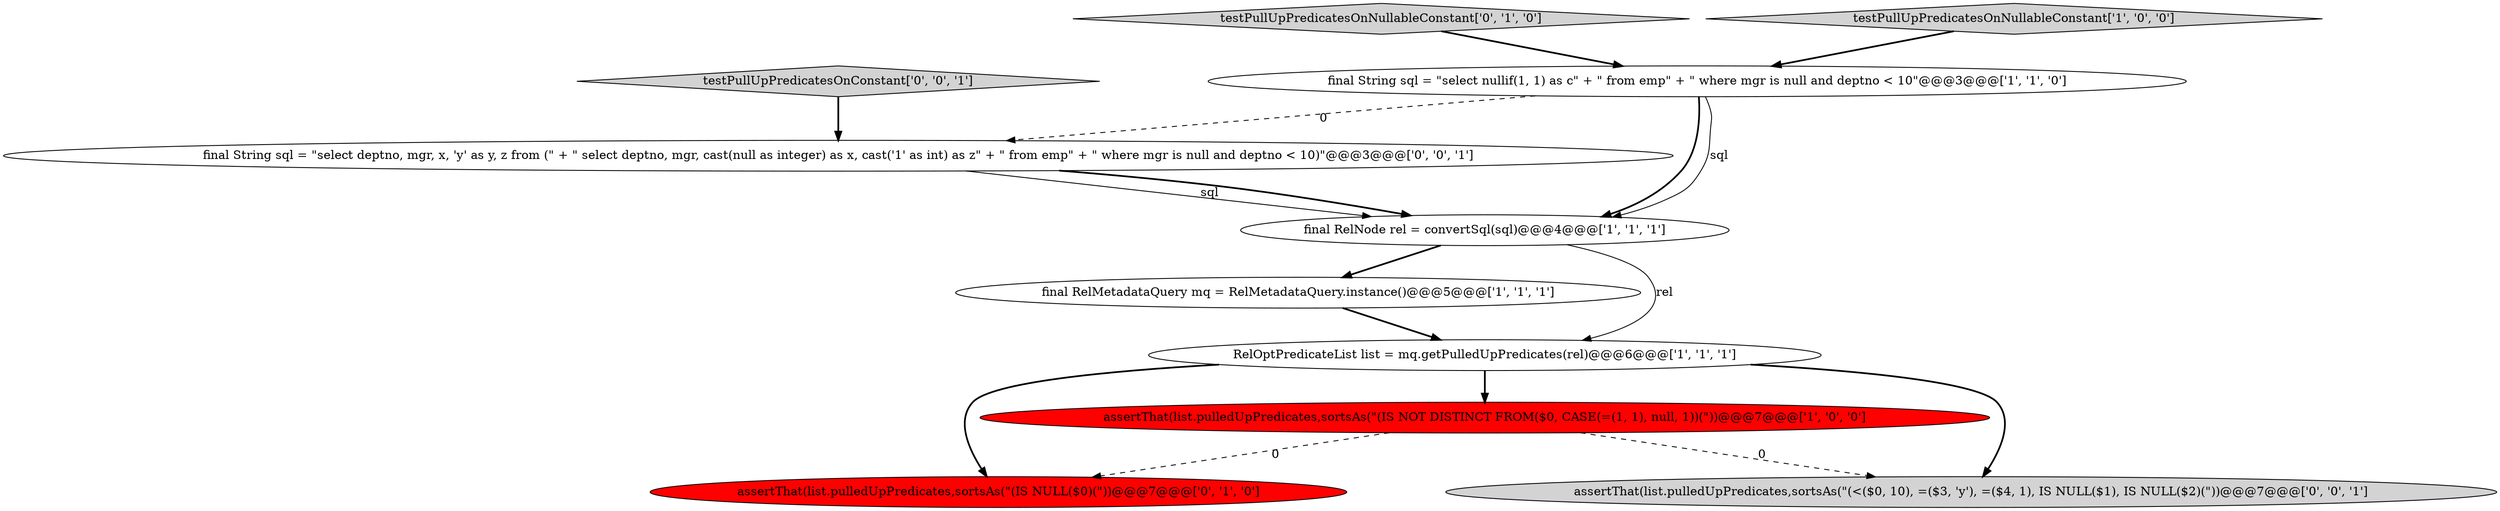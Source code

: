 digraph {
5 [style = filled, label = "final RelNode rel = convertSql(sql)@@@4@@@['1', '1', '1']", fillcolor = white, shape = ellipse image = "AAA0AAABBB1BBB"];
3 [style = filled, label = "final String sql = \"select nullif(1, 1) as c\" + \" from emp\" + \" where mgr is null and deptno < 10\"@@@3@@@['1', '1', '0']", fillcolor = white, shape = ellipse image = "AAA0AAABBB1BBB"];
7 [style = filled, label = "assertThat(list.pulledUpPredicates,sortsAs(\"(IS NULL($0)(\"))@@@7@@@['0', '1', '0']", fillcolor = red, shape = ellipse image = "AAA1AAABBB2BBB"];
9 [style = filled, label = "testPullUpPredicatesOnConstant['0', '0', '1']", fillcolor = lightgray, shape = diamond image = "AAA0AAABBB3BBB"];
6 [style = filled, label = "testPullUpPredicatesOnNullableConstant['0', '1', '0']", fillcolor = lightgray, shape = diamond image = "AAA0AAABBB2BBB"];
8 [style = filled, label = "final String sql = \"select deptno, mgr, x, 'y' as y, z from (\" + \" select deptno, mgr, cast(null as integer) as x, cast('1' as int) as z\" + \" from emp\" + \" where mgr is null and deptno < 10)\"@@@3@@@['0', '0', '1']", fillcolor = white, shape = ellipse image = "AAA0AAABBB3BBB"];
1 [style = filled, label = "final RelMetadataQuery mq = RelMetadataQuery.instance()@@@5@@@['1', '1', '1']", fillcolor = white, shape = ellipse image = "AAA0AAABBB1BBB"];
0 [style = filled, label = "assertThat(list.pulledUpPredicates,sortsAs(\"(IS NOT DISTINCT FROM($0, CASE(=(1, 1), null, 1))(\"))@@@7@@@['1', '0', '0']", fillcolor = red, shape = ellipse image = "AAA1AAABBB1BBB"];
10 [style = filled, label = "assertThat(list.pulledUpPredicates,sortsAs(\"(<($0, 10), =($3, 'y'), =($4, 1), IS NULL($1), IS NULL($2)(\"))@@@7@@@['0', '0', '1']", fillcolor = lightgray, shape = ellipse image = "AAA0AAABBB3BBB"];
4 [style = filled, label = "RelOptPredicateList list = mq.getPulledUpPredicates(rel)@@@6@@@['1', '1', '1']", fillcolor = white, shape = ellipse image = "AAA0AAABBB1BBB"];
2 [style = filled, label = "testPullUpPredicatesOnNullableConstant['1', '0', '0']", fillcolor = lightgray, shape = diamond image = "AAA0AAABBB1BBB"];
4->10 [style = bold, label=""];
6->3 [style = bold, label=""];
5->1 [style = bold, label=""];
5->4 [style = solid, label="rel"];
1->4 [style = bold, label=""];
3->5 [style = bold, label=""];
3->8 [style = dashed, label="0"];
8->5 [style = solid, label="sql"];
8->5 [style = bold, label=""];
0->10 [style = dashed, label="0"];
0->7 [style = dashed, label="0"];
9->8 [style = bold, label=""];
4->7 [style = bold, label=""];
3->5 [style = solid, label="sql"];
2->3 [style = bold, label=""];
4->0 [style = bold, label=""];
}
